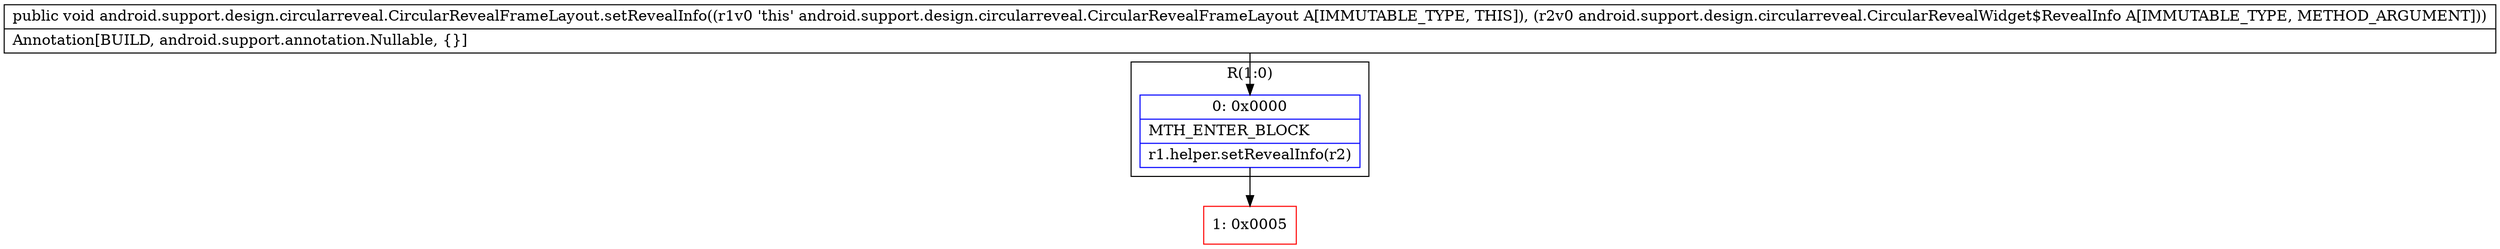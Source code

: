 digraph "CFG forandroid.support.design.circularreveal.CircularRevealFrameLayout.setRevealInfo(Landroid\/support\/design\/circularreveal\/CircularRevealWidget$RevealInfo;)V" {
subgraph cluster_Region_1870253609 {
label = "R(1:0)";
node [shape=record,color=blue];
Node_0 [shape=record,label="{0\:\ 0x0000|MTH_ENTER_BLOCK\l|r1.helper.setRevealInfo(r2)\l}"];
}
Node_1 [shape=record,color=red,label="{1\:\ 0x0005}"];
MethodNode[shape=record,label="{public void android.support.design.circularreveal.CircularRevealFrameLayout.setRevealInfo((r1v0 'this' android.support.design.circularreveal.CircularRevealFrameLayout A[IMMUTABLE_TYPE, THIS]), (r2v0 android.support.design.circularreveal.CircularRevealWidget$RevealInfo A[IMMUTABLE_TYPE, METHOD_ARGUMENT]))  | Annotation[BUILD, android.support.annotation.Nullable, \{\}]\l}"];
MethodNode -> Node_0;
Node_0 -> Node_1;
}

